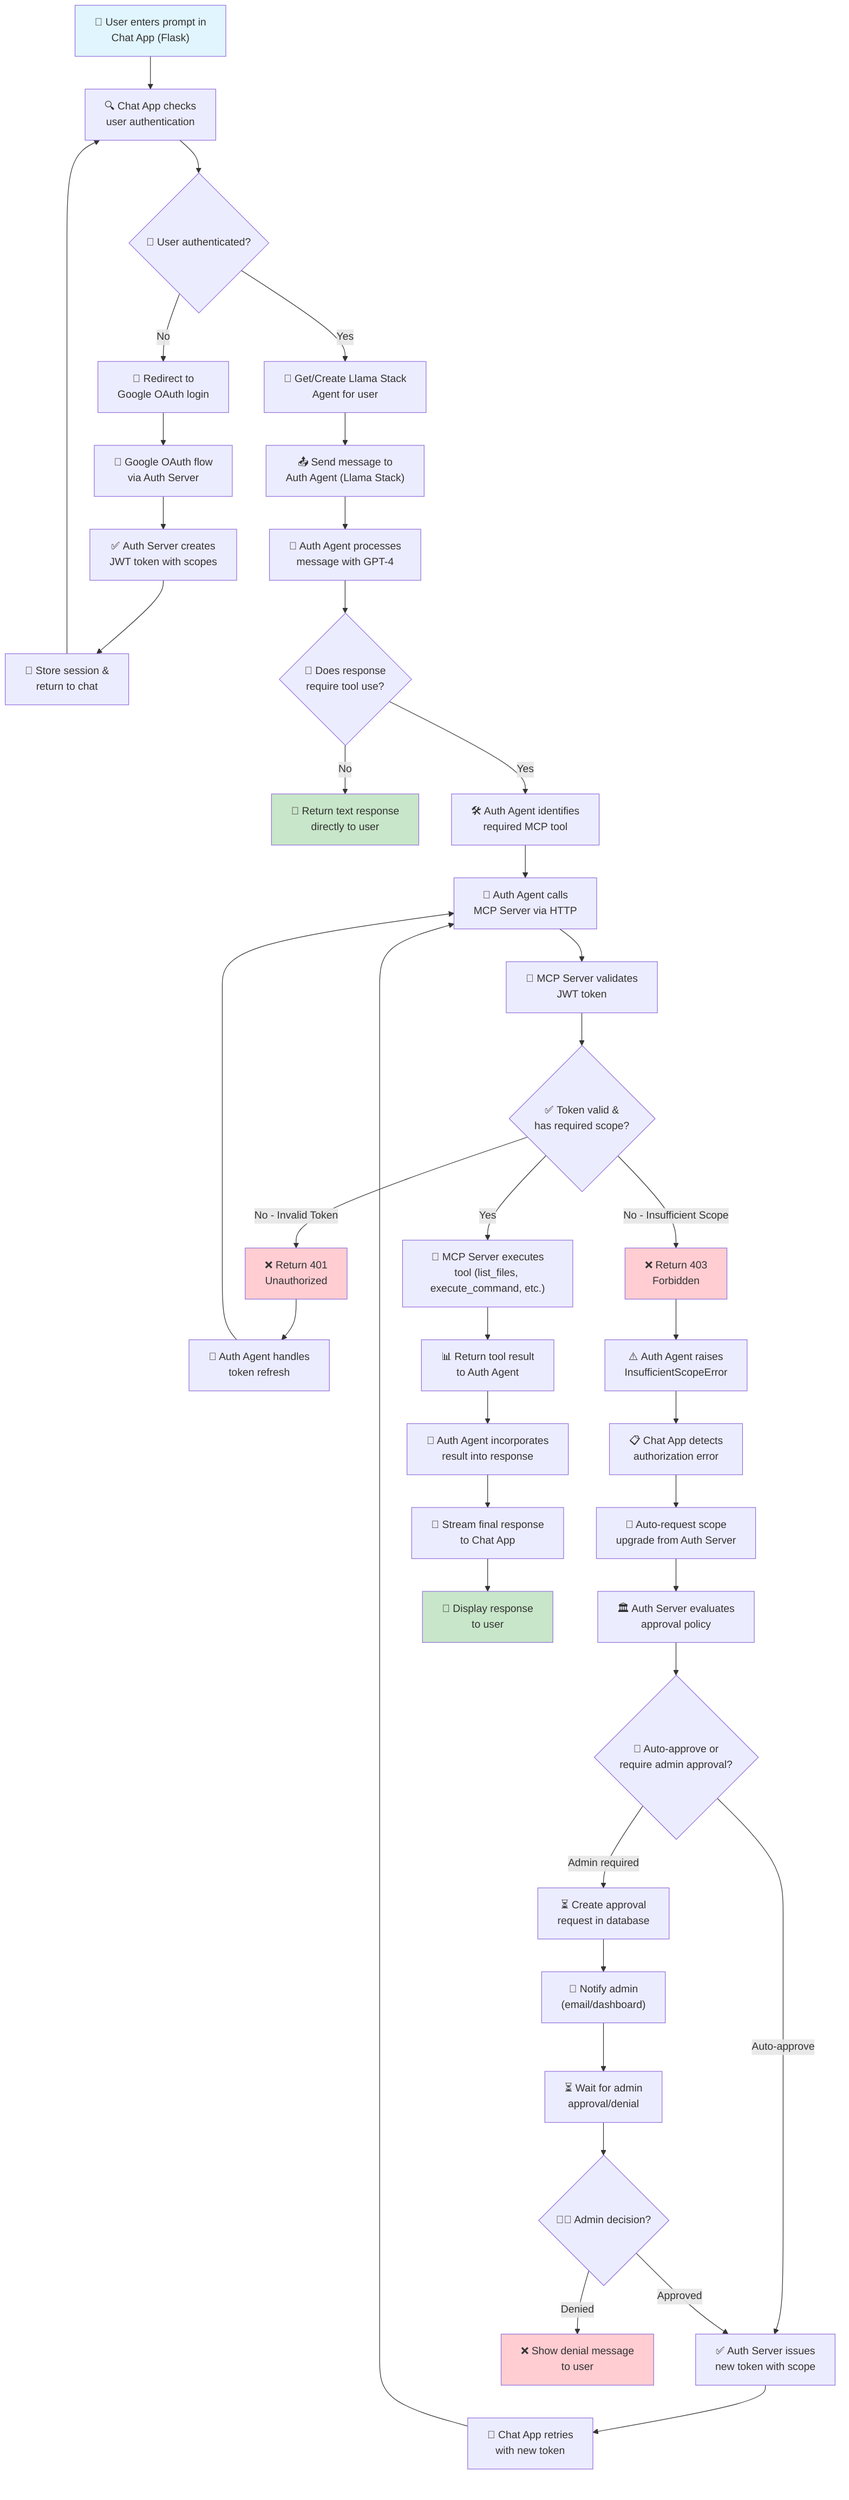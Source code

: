 graph TD
    A["👤 User enters prompt in<br/>Chat App (Flask)"] --> B["🔍 Chat App checks<br/>user authentication"]
    
    B --> C{"🔐 User authenticated?"}
    C -->|No| D["🔄 Redirect to<br/>Google OAuth login"]
    D --> E["🔑 Google OAuth flow<br/>via Auth Server"]
    E --> F["✅ Auth Server creates<br/>JWT token with scopes"]
    F --> G["💾 Store session &<br/>return to chat"]
    G --> B
    
    C -->|Yes| H["🤖 Get/Create Llama Stack<br/>Agent for user"]
    H --> I["📤 Send message to<br/>Auth Agent (Llama Stack)"]
    
    I --> J["🧠 Auth Agent processes<br/>message with GPT-4"]
    J --> K{"🔧 Does response<br/>require tool use?"}
    
    K -->|No| L["💬 Return text response<br/>directly to user"]
    
    K -->|Yes| M["🛠️ Auth Agent identifies<br/>required MCP tool"]
    M --> N["📡 Auth Agent calls<br/>MCP Server via HTTP"]
    
    N --> O["🔐 MCP Server validates<br/>JWT token"]
    O --> P{"✅ Token valid &<br/>has required scope?"}
    
    P -->|No - Invalid Token| Q["❌ Return 401<br/>Unauthorized"]
    Q --> R["🔄 Auth Agent handles<br/>token refresh"]
    R --> N
    
    P -->|No - Insufficient Scope| S["❌ Return 403<br/>Forbidden"]
    S --> T["⚠️ Auth Agent raises<br/>InsufficientScopeError"]
    T --> U["📋 Chat App detects<br/>authorization error"]
    U --> V["🔄 Auto-request scope<br/>upgrade from Auth Server"]
    
    V --> W["🏛️ Auth Server evaluates<br/>approval policy"]
    W --> X{"🤔 Auto-approve or<br/>require admin approval?"}
    
    X -->|Auto-approve| Y["✅ Auth Server issues<br/>new token with scope"]
    Y --> Z["🔄 Chat App retries<br/>with new token"]
    Z --> N
    
    X -->|Admin required| AA["⏳ Create approval<br/>request in database"]
    AA --> BB["📧 Notify admin<br/>(email/dashboard)"]
    BB --> CC["⏳ Wait for admin<br/>approval/denial"]
    CC --> DD{"👨‍💼 Admin decision?"}
    
    DD -->|Approved| Y
    DD -->|Denied| EE["❌ Show denial message<br/>to user"]
    
    P -->|Yes| FF["🔧 MCP Server executes<br/>tool (list_files, execute_command, etc.)"]
    FF --> GG["📊 Return tool result<br/>to Auth Agent"]
    GG --> HH["🧠 Auth Agent incorporates<br/>result into response"]
    HH --> II["💬 Stream final response<br/>to Chat App"]
    II --> JJ["📱 Display response<br/>to user"]
    
    style A fill:#e1f5fe
    style L fill:#c8e6c9
    style JJ fill:#c8e6c9
    style EE fill:#ffcdd2
    style Q fill:#ffcdd2
    style S fill:#ffcdd2